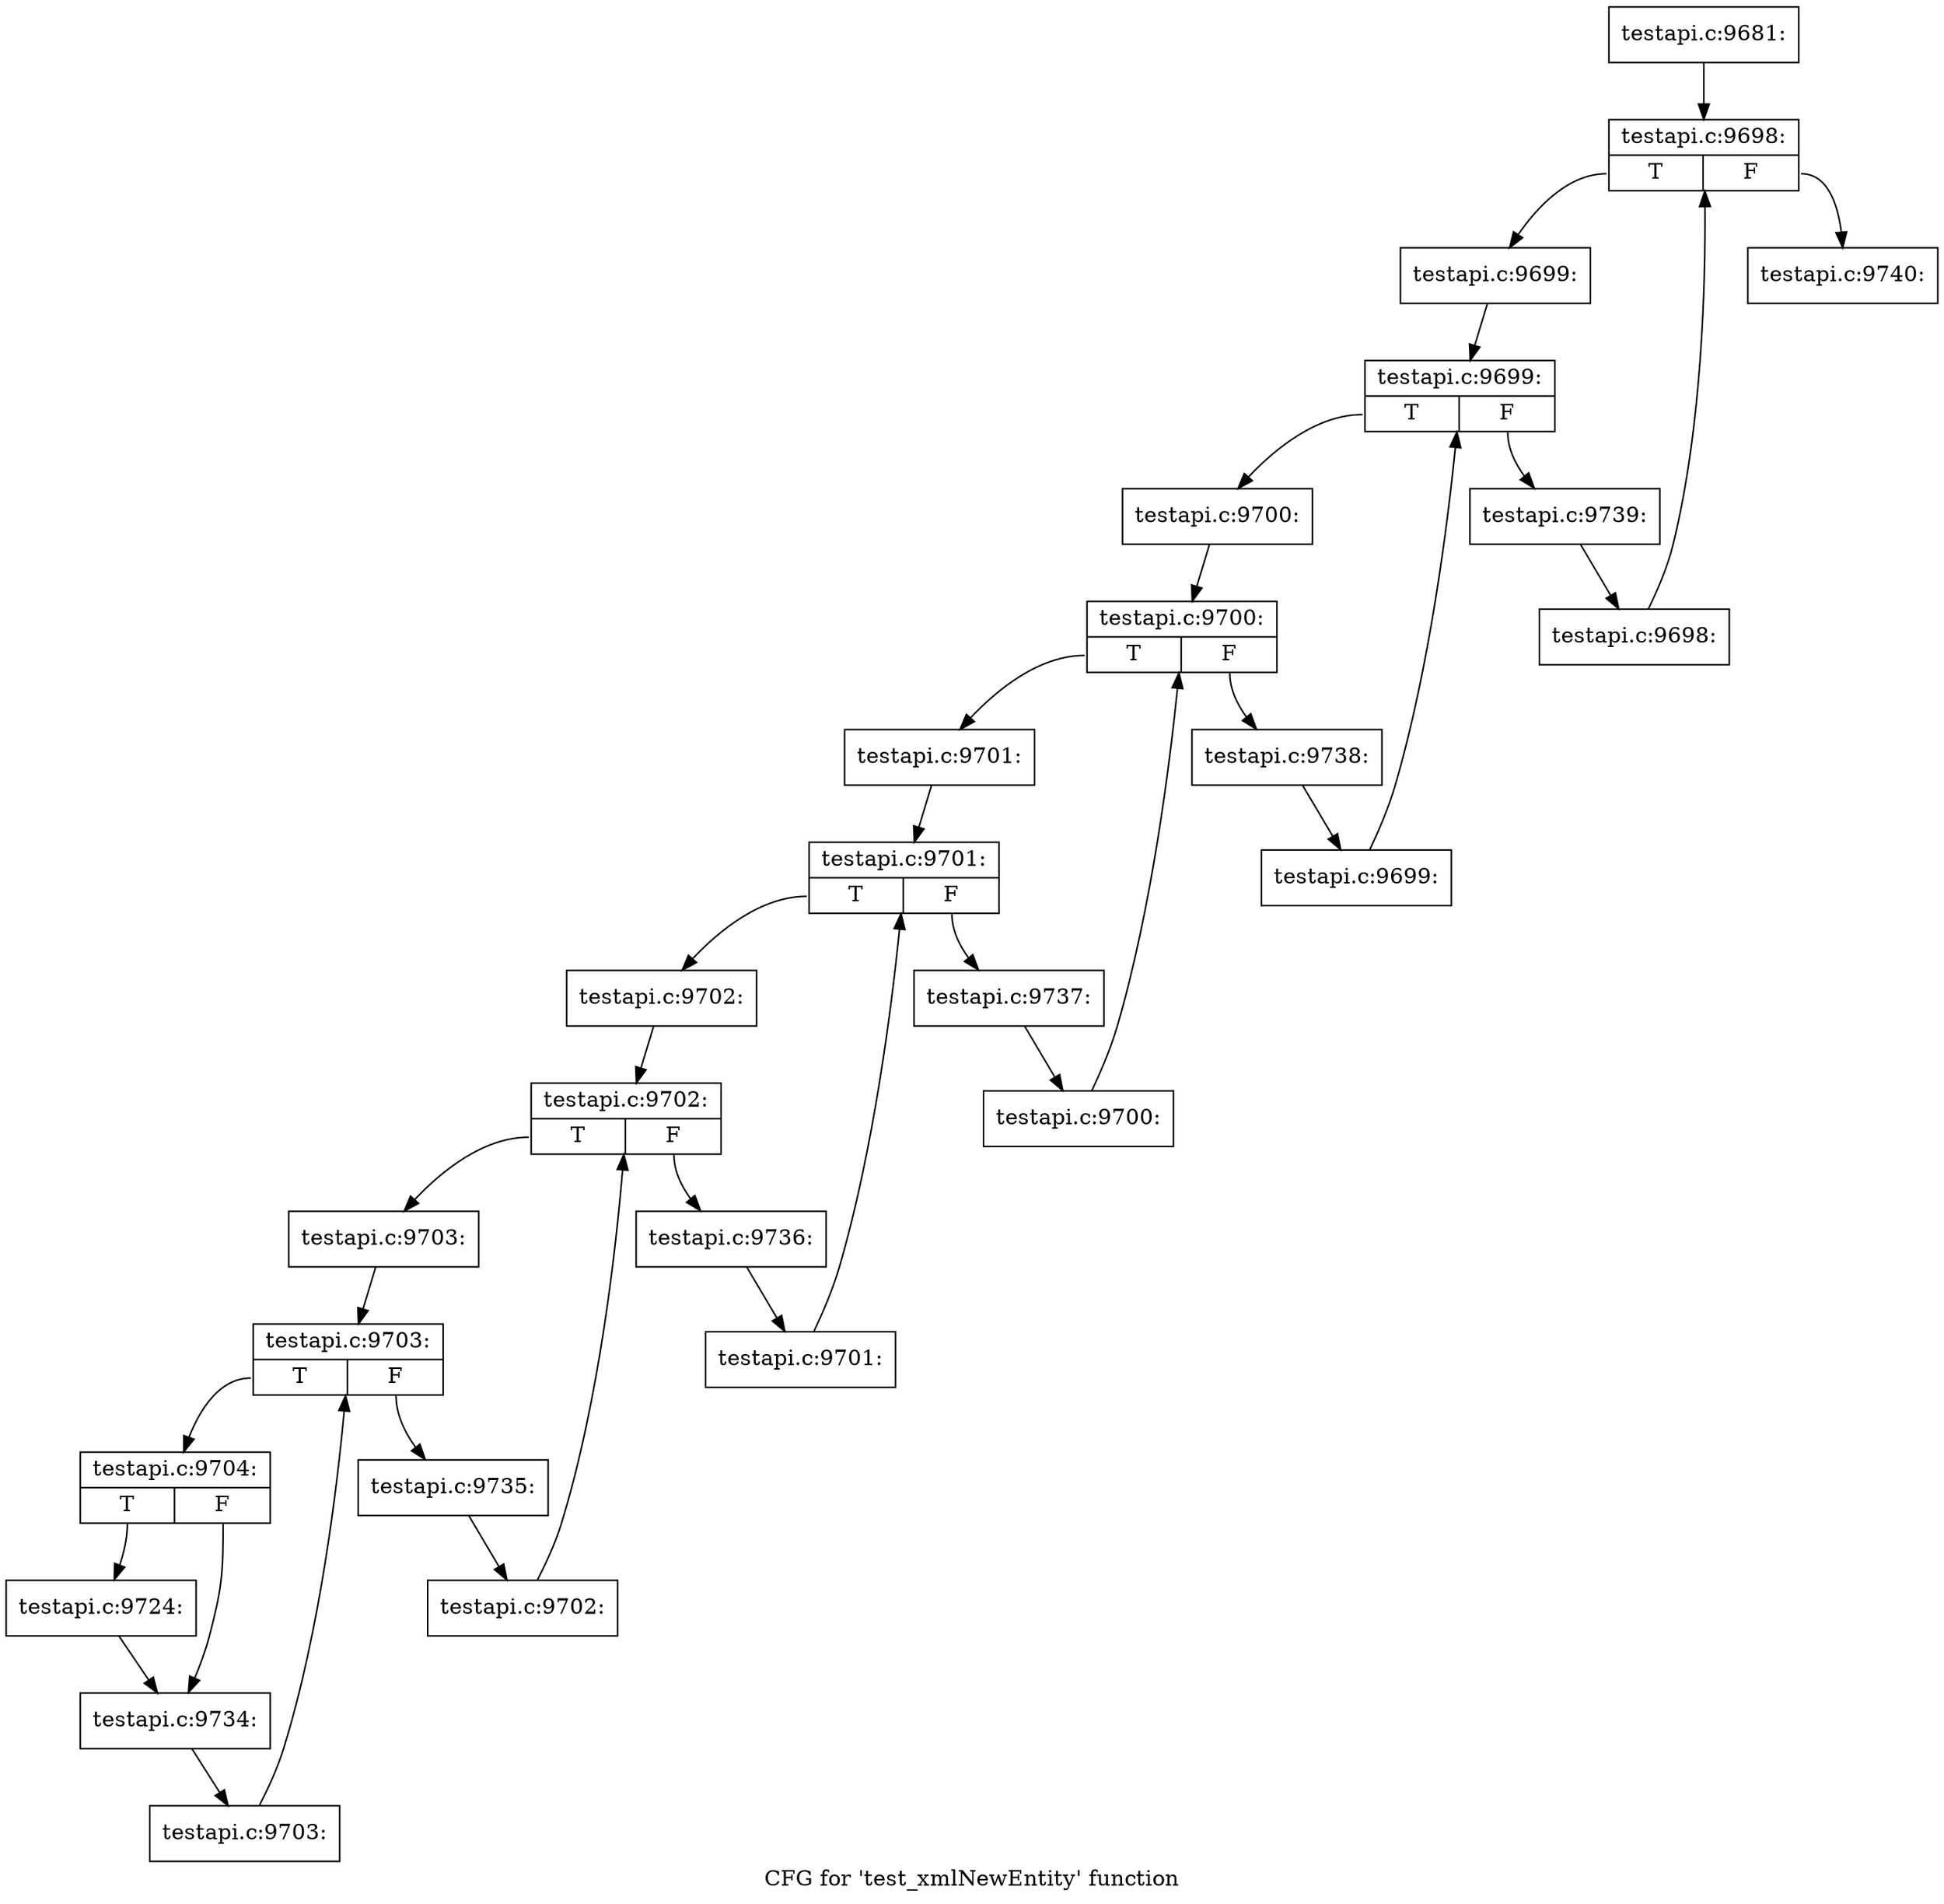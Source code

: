digraph "CFG for 'test_xmlNewEntity' function" {
	label="CFG for 'test_xmlNewEntity' function";

	Node0x431c050 [shape=record,label="{testapi.c:9681:}"];
	Node0x431c050 -> Node0x43208d0;
	Node0x43208d0 [shape=record,label="{testapi.c:9698:|{<s0>T|<s1>F}}"];
	Node0x43208d0:s0 -> Node0x4320b30;
	Node0x43208d0:s1 -> Node0x4320770;
	Node0x4320b30 [shape=record,label="{testapi.c:9699:}"];
	Node0x4320b30 -> Node0x4320ee0;
	Node0x4320ee0 [shape=record,label="{testapi.c:9699:|{<s0>T|<s1>F}}"];
	Node0x4320ee0:s0 -> Node0x4321160;
	Node0x4320ee0:s1 -> Node0x4320dc0;
	Node0x4321160 [shape=record,label="{testapi.c:9700:}"];
	Node0x4321160 -> Node0x4321550;
	Node0x4321550 [shape=record,label="{testapi.c:9700:|{<s0>T|<s1>F}}"];
	Node0x4321550:s0 -> Node0x43217d0;
	Node0x4321550:s1 -> Node0x4321430;
	Node0x43217d0 [shape=record,label="{testapi.c:9701:}"];
	Node0x43217d0 -> Node0x4321bc0;
	Node0x4321bc0 [shape=record,label="{testapi.c:9701:|{<s0>T|<s1>F}}"];
	Node0x4321bc0:s0 -> Node0x4321e40;
	Node0x4321bc0:s1 -> Node0x4321aa0;
	Node0x4321e40 [shape=record,label="{testapi.c:9702:}"];
	Node0x4321e40 -> Node0x4322230;
	Node0x4322230 [shape=record,label="{testapi.c:9702:|{<s0>T|<s1>F}}"];
	Node0x4322230:s0 -> Node0x4322640;
	Node0x4322230:s1 -> Node0x4322110;
	Node0x4322640 [shape=record,label="{testapi.c:9703:}"];
	Node0x4322640 -> Node0x4322a30;
	Node0x4322a30 [shape=record,label="{testapi.c:9703:|{<s0>T|<s1>F}}"];
	Node0x4322a30:s0 -> Node0x4322cb0;
	Node0x4322a30:s1 -> Node0x4322910;
	Node0x4322cb0 [shape=record,label="{testapi.c:9704:|{<s0>T|<s1>F}}"];
	Node0x4322cb0:s0 -> Node0x4324730;
	Node0x4322cb0:s1 -> Node0x4325e60;
	Node0x4324730 [shape=record,label="{testapi.c:9724:}"];
	Node0x4324730 -> Node0x4325e60;
	Node0x4325e60 [shape=record,label="{testapi.c:9734:}"];
	Node0x4325e60 -> Node0x4322c20;
	Node0x4322c20 [shape=record,label="{testapi.c:9703:}"];
	Node0x4322c20 -> Node0x4322a30;
	Node0x4322910 [shape=record,label="{testapi.c:9735:}"];
	Node0x4322910 -> Node0x43225b0;
	Node0x43225b0 [shape=record,label="{testapi.c:9702:}"];
	Node0x43225b0 -> Node0x4322230;
	Node0x4322110 [shape=record,label="{testapi.c:9736:}"];
	Node0x4322110 -> Node0x4321db0;
	Node0x4321db0 [shape=record,label="{testapi.c:9701:}"];
	Node0x4321db0 -> Node0x4321bc0;
	Node0x4321aa0 [shape=record,label="{testapi.c:9737:}"];
	Node0x4321aa0 -> Node0x4321740;
	Node0x4321740 [shape=record,label="{testapi.c:9700:}"];
	Node0x4321740 -> Node0x4321550;
	Node0x4321430 [shape=record,label="{testapi.c:9738:}"];
	Node0x4321430 -> Node0x43210d0;
	Node0x43210d0 [shape=record,label="{testapi.c:9699:}"];
	Node0x43210d0 -> Node0x4320ee0;
	Node0x4320dc0 [shape=record,label="{testapi.c:9739:}"];
	Node0x4320dc0 -> Node0x4320ae0;
	Node0x4320ae0 [shape=record,label="{testapi.c:9698:}"];
	Node0x4320ae0 -> Node0x43208d0;
	Node0x4320770 [shape=record,label="{testapi.c:9740:}"];
}
